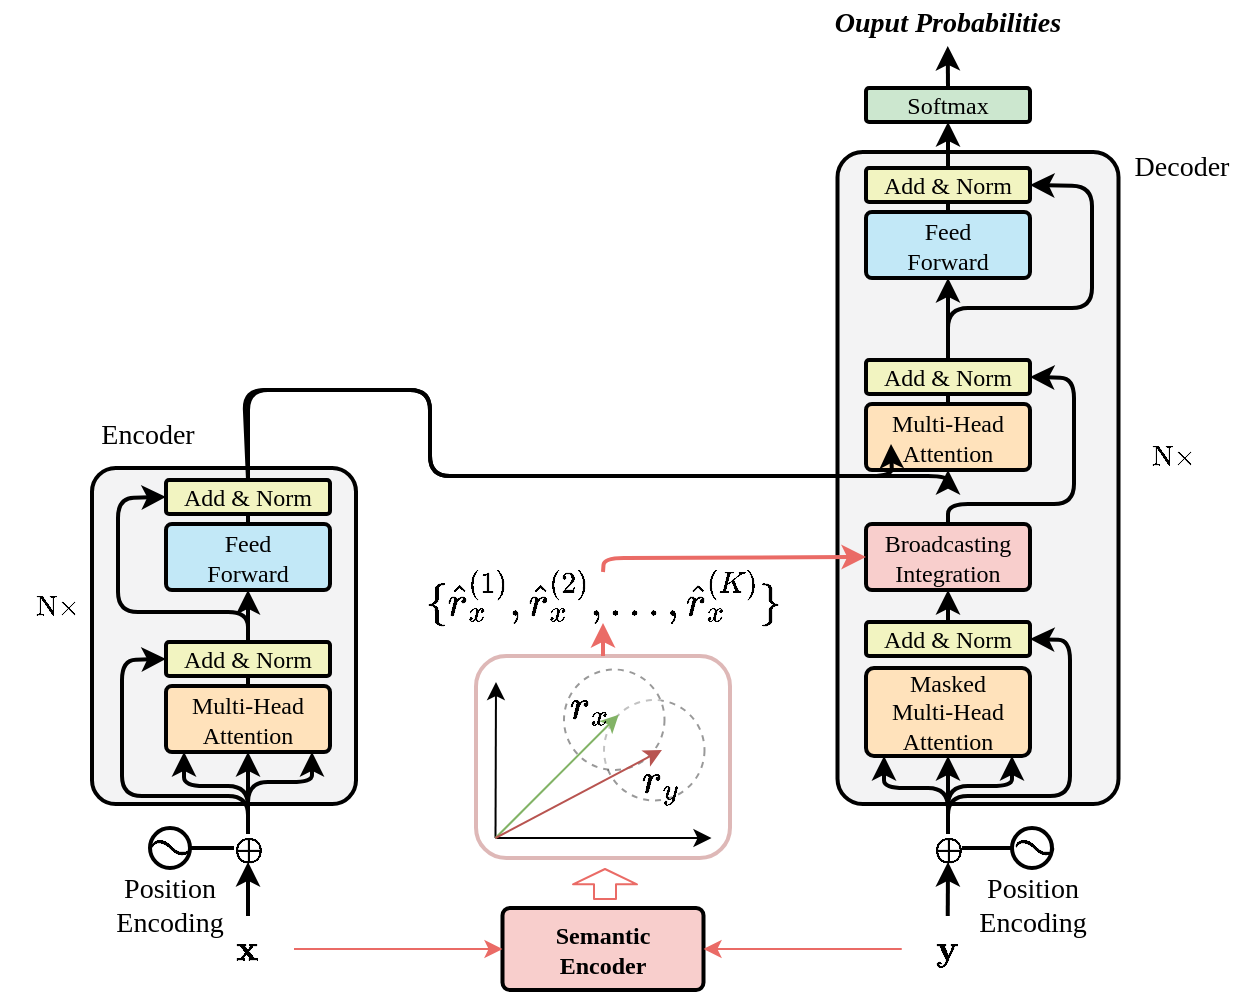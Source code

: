 <mxfile version="14.6.3" type="github">
  <diagram id="fsOf0FjV4G_plv9J03Zy" name="Page-1">
    <mxGraphModel dx="946" dy="-612" grid="0" gridSize="10" guides="1" tooltips="1" connect="1" arrows="1" fold="1" page="1" pageScale="1" pageWidth="827" pageHeight="1169" math="1" shadow="0">
      <root>
        <mxCell id="0" />
        <mxCell id="1" parent="0" />
        <mxCell id="ROoun5k54rdbkdzSo6Rq-1" value="" style="rounded=1;whiteSpace=wrap;html=1;strokeWidth=2;fontSize=11;opacity=40;fillColor=#FFFFFF;strokeColor=#AD4F4C;" parent="1" vertex="1">
          <mxGeometry x="303" y="1708" width="127" height="101" as="geometry" />
        </mxCell>
        <mxCell id="ROoun5k54rdbkdzSo6Rq-2" value="" style="ellipse;whiteSpace=wrap;html=1;aspect=fixed;strokeColor=#000000;strokeWidth=1;fillColor=#FFFFFF;fontSize=11;dashed=1;opacity=40;" parent="1" vertex="1">
          <mxGeometry x="367" y="1730" width="50.25" height="50.25" as="geometry" />
        </mxCell>
        <mxCell id="ROoun5k54rdbkdzSo6Rq-3" value="" style="ellipse;whiteSpace=wrap;html=1;aspect=fixed;strokeColor=#000000;strokeWidth=1;fillColor=#FFFFFF;fontSize=11;dashed=1;opacity=40;" parent="1" vertex="1">
          <mxGeometry x="347" y="1714.75" width="50.25" height="50.25" as="geometry" />
        </mxCell>
        <mxCell id="ROoun5k54rdbkdzSo6Rq-4" value="" style="rounded=1;whiteSpace=wrap;html=1;strokeWidth=2;fillColor=#F3F3F4;arcSize=9;" parent="1" vertex="1">
          <mxGeometry x="483.75" y="1456" width="140.5" height="326" as="geometry" />
        </mxCell>
        <mxCell id="ROoun5k54rdbkdzSo6Rq-5" value="" style="rounded=1;whiteSpace=wrap;html=1;strokeWidth=2;fillColor=#F3F3F4;arcSize=9;" parent="1" vertex="1">
          <mxGeometry x="111" y="1614" width="132" height="168" as="geometry" />
        </mxCell>
        <mxCell id="ROoun5k54rdbkdzSo6Rq-6" value="&lt;font face=&quot;Times New Roman&quot; style=&quot;font-size: 18px&quot;&gt;$$\mathbf{x}$$&lt;/font&gt;" style="rounded=1;whiteSpace=wrap;html=1;strokeWidth=2;arcSize=9;strokeColor=none;" parent="1" vertex="1">
          <mxGeometry x="166" y="1838" width="46" height="33" as="geometry" />
        </mxCell>
        <mxCell id="ROoun5k54rdbkdzSo6Rq-7" value="&lt;font face=&quot;Times New Roman&quot;&gt;Multi-Head&lt;br&gt;Attention&lt;/font&gt;" style="rounded=1;whiteSpace=wrap;html=1;strokeWidth=2;arcSize=9;fillColor=#FFE2BB;" parent="1" vertex="1">
          <mxGeometry x="148" y="1723" width="82" height="33" as="geometry" />
        </mxCell>
        <mxCell id="ROoun5k54rdbkdzSo6Rq-8" value="&lt;font face=&quot;Times New Roman&quot;&gt;Feed&lt;br&gt;Forward&lt;br&gt;&lt;/font&gt;" style="rounded=1;whiteSpace=wrap;html=1;strokeWidth=2;arcSize=9;fillColor=#C2E8F7;" parent="1" vertex="1">
          <mxGeometry x="148" y="1642" width="82" height="33" as="geometry" />
        </mxCell>
        <mxCell id="ROoun5k54rdbkdzSo6Rq-9" value="&lt;font style=&quot;font-size: 14px&quot;&gt;$$\boldsymbol{\oplus}$$&lt;/font&gt;" style="text;html=1;strokeColor=none;fillColor=none;align=center;verticalAlign=middle;whiteSpace=wrap;rounded=0;" parent="1" vertex="1">
          <mxGeometry x="182" y="1797" width="14" height="14" as="geometry" />
        </mxCell>
        <mxCell id="ROoun5k54rdbkdzSo6Rq-10" value="" style="endArrow=classic;html=1;exitX=0.5;exitY=0;exitDx=0;exitDy=0;entryX=0.5;entryY=1;entryDx=0;entryDy=0;strokeWidth=2;" parent="1" source="ROoun5k54rdbkdzSo6Rq-6" target="ROoun5k54rdbkdzSo6Rq-9" edge="1">
          <mxGeometry width="50" height="50" relative="1" as="geometry">
            <mxPoint x="408" y="1760" as="sourcePoint" />
            <mxPoint x="458" y="1710" as="targetPoint" />
          </mxGeometry>
        </mxCell>
        <mxCell id="ROoun5k54rdbkdzSo6Rq-11" value="" style="ellipse;whiteSpace=wrap;html=1;aspect=fixed;strokeWidth=2;fillColor=none;" parent="1" vertex="1">
          <mxGeometry x="140" y="1794" width="20" height="20" as="geometry" />
        </mxCell>
        <mxCell id="ROoun5k54rdbkdzSo6Rq-12" value="&lt;font style=&quot;font-size: 24px&quot;&gt;$$\wr$$&lt;/font&gt;" style="text;html=1;strokeColor=none;align=center;verticalAlign=middle;whiteSpace=wrap;rounded=0;rotation=105;" parent="1" vertex="1">
          <mxGeometry x="131" y="1794" width="40" height="20" as="geometry" />
        </mxCell>
        <mxCell id="ROoun5k54rdbkdzSo6Rq-13" value="" style="endArrow=none;html=1;exitX=1;exitY=0.5;exitDx=0;exitDy=0;entryX=0;entryY=0.5;entryDx=0;entryDy=0;strokeWidth=2;" parent="1" source="ROoun5k54rdbkdzSo6Rq-11" target="ROoun5k54rdbkdzSo6Rq-9" edge="1">
          <mxGeometry width="50" height="50" relative="1" as="geometry">
            <mxPoint x="441" y="1854" as="sourcePoint" />
            <mxPoint x="183" y="1804" as="targetPoint" />
          </mxGeometry>
        </mxCell>
        <mxCell id="ROoun5k54rdbkdzSo6Rq-14" value="&lt;font style=&quot;font-size: 14px&quot; face=&quot;Times New Roman&quot;&gt;Position Encoding&lt;/font&gt;" style="text;html=1;strokeColor=none;fillColor=none;align=center;verticalAlign=middle;whiteSpace=wrap;rounded=0;" parent="1" vertex="1">
          <mxGeometry x="119" y="1823" width="62" height="20" as="geometry" />
        </mxCell>
        <mxCell id="ROoun5k54rdbkdzSo6Rq-17" value="" style="endArrow=classic;html=1;strokeWidth=2;exitX=0.5;exitY=0;exitDx=0;exitDy=0;entryX=0.5;entryY=1;entryDx=0;entryDy=0;" parent="1" source="ROoun5k54rdbkdzSo6Rq-9" target="ROoun5k54rdbkdzSo6Rq-7" edge="1">
          <mxGeometry width="50" height="50" relative="1" as="geometry">
            <mxPoint x="396" y="1829" as="sourcePoint" />
            <mxPoint x="446" y="1779" as="targetPoint" />
          </mxGeometry>
        </mxCell>
        <mxCell id="ROoun5k54rdbkdzSo6Rq-18" value="" style="endArrow=classic;html=1;strokeWidth=2;exitX=0.5;exitY=0;exitDx=0;exitDy=0;entryX=0.89;entryY=1;entryDx=0;entryDy=0;entryPerimeter=0;" parent="1" source="ROoun5k54rdbkdzSo6Rq-9" target="ROoun5k54rdbkdzSo6Rq-7" edge="1">
          <mxGeometry width="50" height="50" relative="1" as="geometry">
            <mxPoint x="361" y="1834" as="sourcePoint" />
            <mxPoint x="411" y="1784" as="targetPoint" />
            <Array as="points">
              <mxPoint x="189" y="1771" />
              <mxPoint x="221" y="1771" />
            </Array>
          </mxGeometry>
        </mxCell>
        <mxCell id="ROoun5k54rdbkdzSo6Rq-19" value="" style="endArrow=classic;html=1;strokeWidth=2;exitX=0.5;exitY=0;exitDx=0;exitDy=0;entryX=0.11;entryY=1;entryDx=0;entryDy=0;entryPerimeter=0;" parent="1" source="ROoun5k54rdbkdzSo6Rq-9" target="ROoun5k54rdbkdzSo6Rq-7" edge="1">
          <mxGeometry width="50" height="50" relative="1" as="geometry">
            <mxPoint x="199" y="1797" as="sourcePoint" />
            <mxPoint x="199" y="1751" as="targetPoint" />
            <Array as="points">
              <mxPoint x="189" y="1773" />
              <mxPoint x="157" y="1773" />
            </Array>
          </mxGeometry>
        </mxCell>
        <mxCell id="ROoun5k54rdbkdzSo6Rq-20" value="" style="endArrow=classic;html=1;strokeWidth=2;exitX=0.5;exitY=0;exitDx=0;exitDy=0;entryX=0;entryY=0.5;entryDx=0;entryDy=0;" parent="1" source="ROoun5k54rdbkdzSo6Rq-9" target="ROoun5k54rdbkdzSo6Rq-22" edge="1">
          <mxGeometry width="50" height="50" relative="1" as="geometry">
            <mxPoint x="204" y="1790" as="sourcePoint" />
            <mxPoint x="411" y="1784" as="targetPoint" />
            <Array as="points">
              <mxPoint x="189" y="1778" />
              <mxPoint x="126" y="1778" />
              <mxPoint x="126" y="1710" />
            </Array>
          </mxGeometry>
        </mxCell>
        <mxCell id="ROoun5k54rdbkdzSo6Rq-21" value="" style="endArrow=classic;html=1;strokeWidth=2;exitX=0.5;exitY=0;exitDx=0;exitDy=0;entryX=0.5;entryY=1;entryDx=0;entryDy=0;" parent="1" source="ROoun5k54rdbkdzSo6Rq-7" target="ROoun5k54rdbkdzSo6Rq-8" edge="1">
          <mxGeometry width="50" height="50" relative="1" as="geometry">
            <mxPoint x="361" y="1834" as="sourcePoint" />
            <mxPoint x="411" y="1784" as="targetPoint" />
          </mxGeometry>
        </mxCell>
        <mxCell id="ROoun5k54rdbkdzSo6Rq-22" value="&lt;font face=&quot;Times New Roman&quot;&gt;Add &amp;amp; Norm&lt;/font&gt;" style="rounded=1;whiteSpace=wrap;html=1;strokeWidth=2;arcSize=9;fillColor=#F2F4C1;" parent="1" vertex="1">
          <mxGeometry x="148" y="1701" width="82" height="17" as="geometry" />
        </mxCell>
        <mxCell id="ROoun5k54rdbkdzSo6Rq-23" value="" style="endArrow=classic;html=1;strokeWidth=2;exitX=0.5;exitY=0;exitDx=0;exitDy=0;entryX=0;entryY=0.5;entryDx=0;entryDy=0;" parent="1" source="ROoun5k54rdbkdzSo6Rq-22" target="ROoun5k54rdbkdzSo6Rq-42" edge="1">
          <mxGeometry width="50" height="50" relative="1" as="geometry">
            <mxPoint x="361" y="1834" as="sourcePoint" />
            <mxPoint x="411" y="1784" as="targetPoint" />
            <Array as="points">
              <mxPoint x="189" y="1686" />
              <mxPoint x="124" y="1686" />
              <mxPoint x="124" y="1629" />
            </Array>
          </mxGeometry>
        </mxCell>
        <mxCell id="ROoun5k54rdbkdzSo6Rq-24" value="&lt;span style=&quot;font-family: &amp;#34;times new roman&amp;#34; ; font-size: 18px&quot;&gt;$$\mathbf{y}$$&lt;/span&gt;" style="rounded=1;whiteSpace=wrap;html=1;strokeWidth=2;arcSize=9;strokeColor=none;" parent="1" vertex="1">
          <mxGeometry x="515.87" y="1838" width="46" height="33" as="geometry" />
        </mxCell>
        <mxCell id="ROoun5k54rdbkdzSo6Rq-25" value="&lt;font face=&quot;Times New Roman&quot;&gt;Masked &lt;br&gt;Multi-Head&lt;br&gt;Attention&lt;/font&gt;" style="rounded=1;whiteSpace=wrap;html=1;strokeWidth=2;arcSize=9;fillColor=#FFE2BB;" parent="1" vertex="1">
          <mxGeometry x="498" y="1714" width="82" height="44" as="geometry" />
        </mxCell>
        <mxCell id="ROoun5k54rdbkdzSo6Rq-26" value="&lt;span style=&quot;font-family: &amp;#34;times new roman&amp;#34;&quot;&gt;Multi-Head&lt;/span&gt;&lt;br style=&quot;font-family: &amp;#34;times new roman&amp;#34;&quot;&gt;&lt;span style=&quot;font-family: &amp;#34;times new roman&amp;#34;&quot;&gt;Attention&lt;/span&gt;&lt;font face=&quot;Times New Roman&quot;&gt;&lt;br&gt;&lt;/font&gt;" style="rounded=1;whiteSpace=wrap;html=1;strokeWidth=2;arcSize=9;fillColor=#FFE2BB;" parent="1" vertex="1">
          <mxGeometry x="498" y="1582" width="82" height="33" as="geometry" />
        </mxCell>
        <mxCell id="ROoun5k54rdbkdzSo6Rq-27" value="&lt;font style=&quot;font-size: 14px&quot;&gt;$$\boldsymbol{\oplus}$$&lt;/font&gt;" style="text;html=1;strokeColor=none;fillColor=none;align=center;verticalAlign=middle;whiteSpace=wrap;rounded=0;" parent="1" vertex="1">
          <mxGeometry x="532" y="1797" width="14" height="14" as="geometry" />
        </mxCell>
        <mxCell id="ROoun5k54rdbkdzSo6Rq-28" value="" style="endArrow=classic;html=1;exitX=0.5;exitY=0;exitDx=0;exitDy=0;entryX=0.5;entryY=1;entryDx=0;entryDy=0;strokeWidth=2;" parent="1" source="ROoun5k54rdbkdzSo6Rq-24" target="ROoun5k54rdbkdzSo6Rq-27" edge="1">
          <mxGeometry width="50" height="50" relative="1" as="geometry">
            <mxPoint x="758" y="1760" as="sourcePoint" />
            <mxPoint x="808" y="1710" as="targetPoint" />
          </mxGeometry>
        </mxCell>
        <mxCell id="ROoun5k54rdbkdzSo6Rq-29" value="" style="ellipse;whiteSpace=wrap;html=1;aspect=fixed;strokeWidth=2;fillColor=none;" parent="1" vertex="1">
          <mxGeometry x="571" y="1794" width="20" height="20" as="geometry" />
        </mxCell>
        <mxCell id="ROoun5k54rdbkdzSo6Rq-30" value="&lt;font style=&quot;font-size: 24px&quot;&gt;$$\wr$$&lt;/font&gt;" style="text;html=1;strokeColor=none;align=center;verticalAlign=middle;whiteSpace=wrap;rounded=0;rotation=105;" parent="1" vertex="1">
          <mxGeometry x="563" y="1794" width="40" height="20" as="geometry" />
        </mxCell>
        <mxCell id="ROoun5k54rdbkdzSo6Rq-31" value="&lt;font style=&quot;font-size: 14px&quot; face=&quot;Times New Roman&quot;&gt;Position Encoding&lt;/font&gt;" style="text;html=1;strokeColor=none;fillColor=none;align=center;verticalAlign=middle;whiteSpace=wrap;rounded=0;" parent="1" vertex="1">
          <mxGeometry x="550.5" y="1823" width="61" height="20" as="geometry" />
        </mxCell>
        <mxCell id="ROoun5k54rdbkdzSo6Rq-34" value="" style="endArrow=classic;html=1;strokeWidth=2;exitX=0.5;exitY=0;exitDx=0;exitDy=0;entryX=0.5;entryY=1;entryDx=0;entryDy=0;" parent="1" source="ROoun5k54rdbkdzSo6Rq-27" target="ROoun5k54rdbkdzSo6Rq-25" edge="1">
          <mxGeometry width="50" height="50" relative="1" as="geometry">
            <mxPoint x="746" y="1829" as="sourcePoint" />
            <mxPoint x="796" y="1779" as="targetPoint" />
          </mxGeometry>
        </mxCell>
        <mxCell id="ROoun5k54rdbkdzSo6Rq-35" value="" style="endArrow=classic;html=1;strokeWidth=2;exitX=0.5;exitY=0;exitDx=0;exitDy=0;entryX=0.89;entryY=1;entryDx=0;entryDy=0;entryPerimeter=0;" parent="1" source="ROoun5k54rdbkdzSo6Rq-27" target="ROoun5k54rdbkdzSo6Rq-25" edge="1">
          <mxGeometry width="50" height="50" relative="1" as="geometry">
            <mxPoint x="711" y="1834" as="sourcePoint" />
            <mxPoint x="761" y="1784" as="targetPoint" />
            <Array as="points">
              <mxPoint x="539" y="1773" />
              <mxPoint x="571" y="1773" />
            </Array>
          </mxGeometry>
        </mxCell>
        <mxCell id="ROoun5k54rdbkdzSo6Rq-36" value="" style="endArrow=classic;html=1;strokeWidth=2;exitX=0.5;exitY=0;exitDx=0;exitDy=0;entryX=0.11;entryY=1;entryDx=0;entryDy=0;entryPerimeter=0;" parent="1" source="ROoun5k54rdbkdzSo6Rq-27" target="ROoun5k54rdbkdzSo6Rq-25" edge="1">
          <mxGeometry width="50" height="50" relative="1" as="geometry">
            <mxPoint x="549" y="1797" as="sourcePoint" />
            <mxPoint x="549" y="1751" as="targetPoint" />
            <Array as="points">
              <mxPoint x="539" y="1774" />
              <mxPoint x="507" y="1774" />
            </Array>
          </mxGeometry>
        </mxCell>
        <mxCell id="ROoun5k54rdbkdzSo6Rq-38" value="" style="endArrow=none;html=1;strokeWidth=2;exitX=1;exitY=0.5;exitDx=0;exitDy=0;entryX=0;entryY=0.5;entryDx=0;entryDy=0;" parent="1" source="ROoun5k54rdbkdzSo6Rq-27" target="ROoun5k54rdbkdzSo6Rq-29" edge="1">
          <mxGeometry width="50" height="50" relative="1" as="geometry">
            <mxPoint x="541" y="1834" as="sourcePoint" />
            <mxPoint x="591" y="1784" as="targetPoint" />
          </mxGeometry>
        </mxCell>
        <mxCell id="ROoun5k54rdbkdzSo6Rq-39" value="&lt;font face=&quot;Times New Roman&quot;&gt;Feed&lt;br&gt;Forward&lt;br&gt;&lt;/font&gt;" style="rounded=1;whiteSpace=wrap;html=1;strokeWidth=2;arcSize=9;fillColor=#C2E8F7;" parent="1" vertex="1">
          <mxGeometry x="498" y="1486" width="82" height="33" as="geometry" />
        </mxCell>
        <mxCell id="ROoun5k54rdbkdzSo6Rq-40" value="" style="endArrow=classic;html=1;strokeWidth=2;entryX=0.5;entryY=1;entryDx=0;entryDy=0;exitX=0.5;exitY=0;exitDx=0;exitDy=0;" parent="1" source="ROoun5k54rdbkdzSo6Rq-26" target="ROoun5k54rdbkdzSo6Rq-39" edge="1">
          <mxGeometry width="50" height="50" relative="1" as="geometry">
            <mxPoint x="549" y="1567" as="sourcePoint" />
            <mxPoint x="549" y="1612" as="targetPoint" />
          </mxGeometry>
        </mxCell>
        <mxCell id="ROoun5k54rdbkdzSo6Rq-41" value="" style="endArrow=classic;html=1;strokeWidth=2;exitX=0.5;exitY=0;exitDx=0;exitDy=0;entryX=0.5;entryY=1;entryDx=0;entryDy=0;" parent="1" source="ROoun5k54rdbkdzSo6Rq-8" target="ROoun5k54rdbkdzSo6Rq-26" edge="1">
          <mxGeometry width="50" height="50" relative="1" as="geometry">
            <mxPoint x="466" y="1750" as="sourcePoint" />
            <mxPoint x="516" y="1700" as="targetPoint" />
            <Array as="points">
              <mxPoint x="189" y="1575" />
              <mxPoint x="280" y="1575" />
              <mxPoint x="280" y="1618" />
              <mxPoint x="539" y="1618" />
            </Array>
          </mxGeometry>
        </mxCell>
        <mxCell id="ROoun5k54rdbkdzSo6Rq-42" value="&lt;font face=&quot;Times New Roman&quot;&gt;Add &amp;amp; Norm&lt;/font&gt;" style="rounded=1;whiteSpace=wrap;html=1;strokeWidth=2;arcSize=9;fillColor=#F2F4C1;" parent="1" vertex="1">
          <mxGeometry x="148" y="1620" width="82" height="17" as="geometry" />
        </mxCell>
        <mxCell id="ROoun5k54rdbkdzSo6Rq-43" value="" style="endArrow=classic;html=1;strokeWidth=2;exitX=0.5;exitY=0;exitDx=0;exitDy=0;entryX=1;entryY=0.5;entryDx=0;entryDy=0;" parent="1" source="ROoun5k54rdbkdzSo6Rq-27" target="ROoun5k54rdbkdzSo6Rq-45" edge="1">
          <mxGeometry width="50" height="50" relative="1" as="geometry">
            <mxPoint x="567" y="1750" as="sourcePoint" />
            <mxPoint x="617" y="1700" as="targetPoint" />
            <Array as="points">
              <mxPoint x="539" y="1778" />
              <mxPoint x="600" y="1778" />
              <mxPoint x="600" y="1700" />
            </Array>
          </mxGeometry>
        </mxCell>
        <mxCell id="ROoun5k54rdbkdzSo6Rq-44" value="" style="endArrow=classic;html=1;strokeWidth=2;exitX=0.5;exitY=0;exitDx=0;exitDy=0;entryX=1;entryY=0.5;entryDx=0;entryDy=0;" parent="1" source="ROoun5k54rdbkdzSo6Rq-59" target="ROoun5k54rdbkdzSo6Rq-54" edge="1">
          <mxGeometry width="50" height="50" relative="1" as="geometry">
            <mxPoint x="539" y="1654" as="sourcePoint" />
            <mxPoint x="617" y="1657" as="targetPoint" />
            <Array as="points">
              <mxPoint x="539" y="1632" />
              <mxPoint x="602" y="1632" />
              <mxPoint x="602" y="1569" />
            </Array>
          </mxGeometry>
        </mxCell>
        <mxCell id="ROoun5k54rdbkdzSo6Rq-45" value="&lt;font face=&quot;Times New Roman&quot;&gt;Add &amp;amp; Norm&lt;/font&gt;" style="rounded=1;whiteSpace=wrap;html=1;strokeWidth=2;arcSize=9;fillColor=#F2F4C1;" parent="1" vertex="1">
          <mxGeometry x="498" y="1691" width="82" height="17" as="geometry" />
        </mxCell>
        <mxCell id="ROoun5k54rdbkdzSo6Rq-46" value="" style="endArrow=classic;html=1;strokeWidth=2;exitX=0.5;exitY=0;exitDx=0;exitDy=0;entryX=1;entryY=0.5;entryDx=0;entryDy=0;" parent="1" source="ROoun5k54rdbkdzSo6Rq-26" target="ROoun5k54rdbkdzSo6Rq-51" edge="1">
          <mxGeometry width="50" height="50" relative="1" as="geometry">
            <mxPoint x="567" y="1707" as="sourcePoint" />
            <mxPoint x="580" y="1468" as="targetPoint" />
            <Array as="points">
              <mxPoint x="539" y="1534" />
              <mxPoint x="611" y="1534" />
              <mxPoint x="611" y="1473" />
            </Array>
          </mxGeometry>
        </mxCell>
        <mxCell id="ROoun5k54rdbkdzSo6Rq-48" value="&lt;font face=&quot;Times New Roman&quot;&gt;Softmax&lt;/font&gt;" style="rounded=1;whiteSpace=wrap;html=1;strokeWidth=2;arcSize=9;fillColor=#CCE7CF;" parent="1" vertex="1">
          <mxGeometry x="498" y="1424" width="82" height="17" as="geometry" />
        </mxCell>
        <mxCell id="ROoun5k54rdbkdzSo6Rq-49" value="&lt;font style=&quot;font-size: 14px&quot; face=&quot;Times New Roman&quot;&gt;&lt;i&gt;&lt;b&gt;Ouput Probabilities&lt;/b&gt;&lt;/i&gt;&lt;/font&gt;" style="text;html=1;strokeColor=none;fillColor=none;align=center;verticalAlign=middle;whiteSpace=wrap;rounded=0;" parent="1" vertex="1">
          <mxGeometry x="475.74" y="1380" width="126.26" height="23" as="geometry" />
        </mxCell>
        <mxCell id="ROoun5k54rdbkdzSo6Rq-50" value="" style="endArrow=classic;html=1;strokeWidth=2;entryX=0.5;entryY=1;entryDx=0;entryDy=0;exitX=0.5;exitY=0;exitDx=0;exitDy=0;" parent="1" source="ROoun5k54rdbkdzSo6Rq-39" target="ROoun5k54rdbkdzSo6Rq-48" edge="1">
          <mxGeometry width="50" height="50" relative="1" as="geometry">
            <mxPoint x="567" y="1651" as="sourcePoint" />
            <mxPoint x="539" y="1436" as="targetPoint" />
          </mxGeometry>
        </mxCell>
        <mxCell id="ROoun5k54rdbkdzSo6Rq-51" value="&lt;font face=&quot;Times New Roman&quot;&gt;Add &amp;amp; Norm&lt;/font&gt;" style="rounded=1;whiteSpace=wrap;html=1;strokeWidth=2;arcSize=9;fillColor=#F2F4C1;" parent="1" vertex="1">
          <mxGeometry x="498" y="1464" width="82" height="17" as="geometry" />
        </mxCell>
        <mxCell id="ROoun5k54rdbkdzSo6Rq-53" value="" style="endArrow=classic;html=1;strokeWidth=2;entryX=0.5;entryY=1;entryDx=0;entryDy=0;exitX=0.5;exitY=0;exitDx=0;exitDy=0;" parent="1" source="ROoun5k54rdbkdzSo6Rq-48" target="ROoun5k54rdbkdzSo6Rq-49" edge="1">
          <mxGeometry width="50" height="50" relative="1" as="geometry">
            <mxPoint x="539" y="1382" as="sourcePoint" />
            <mxPoint x="617" y="1557" as="targetPoint" />
          </mxGeometry>
        </mxCell>
        <mxCell id="ROoun5k54rdbkdzSo6Rq-54" value="&lt;font face=&quot;Times New Roman&quot;&gt;Add &amp;amp; Norm&lt;/font&gt;" style="rounded=1;whiteSpace=wrap;html=1;strokeWidth=2;arcSize=9;fillColor=#F2F4C1;" parent="1" vertex="1">
          <mxGeometry x="498" y="1560" width="82" height="17" as="geometry" />
        </mxCell>
        <mxCell id="ROoun5k54rdbkdzSo6Rq-55" value="$${\rm N}\times$$" style="text;html=1;strokeColor=none;fillColor=none;align=center;verticalAlign=middle;whiteSpace=wrap;rounded=0;" parent="1" vertex="1">
          <mxGeometry x="74" y="1672.5" width="40" height="20" as="geometry" />
        </mxCell>
        <mxCell id="ROoun5k54rdbkdzSo6Rq-56" value="$${\rm N}\times$$" style="text;html=1;strokeColor=none;fillColor=none;align=center;verticalAlign=middle;whiteSpace=wrap;rounded=0;" parent="1" vertex="1">
          <mxGeometry x="632" y="1598" width="40" height="20" as="geometry" />
        </mxCell>
        <mxCell id="ROoun5k54rdbkdzSo6Rq-57" value="&lt;font style=&quot;font-size: 14px&quot; face=&quot;Times New Roman&quot;&gt;Encoder&lt;/font&gt;" style="text;html=1;strokeColor=none;fillColor=none;align=center;verticalAlign=middle;whiteSpace=wrap;rounded=0;" parent="1" vertex="1">
          <mxGeometry x="111" y="1588" width="56" height="20" as="geometry" />
        </mxCell>
        <mxCell id="ROoun5k54rdbkdzSo6Rq-58" value="&lt;font style=&quot;font-size: 14px&quot; face=&quot;Times New Roman&quot;&gt;Decoder&lt;/font&gt;" style="text;html=1;strokeColor=none;fillColor=none;align=center;verticalAlign=middle;whiteSpace=wrap;rounded=0;" parent="1" vertex="1">
          <mxGeometry x="628" y="1454" width="56" height="20" as="geometry" />
        </mxCell>
        <mxCell id="ROoun5k54rdbkdzSo6Rq-59" value="&lt;font face=&quot;times new roman&quot;&gt;Broadcasting&lt;/font&gt;&lt;br style=&quot;font-family: &amp;#34;times new roman&amp;#34;&quot;&gt;&lt;font face=&quot;times new roman&quot;&gt;Integration&lt;/font&gt;" style="rounded=1;whiteSpace=wrap;html=1;strokeWidth=2;arcSize=9;fillColor=#F8CECC;" parent="1" vertex="1">
          <mxGeometry x="498" y="1642" width="82" height="33" as="geometry" />
        </mxCell>
        <mxCell id="ROoun5k54rdbkdzSo6Rq-60" value="" style="endArrow=classic;html=1;strokeWidth=2;entryX=0.5;entryY=1;entryDx=0;entryDy=0;exitX=0.5;exitY=0;exitDx=0;exitDy=0;" parent="1" source="ROoun5k54rdbkdzSo6Rq-45" target="ROoun5k54rdbkdzSo6Rq-59" edge="1">
          <mxGeometry width="50" height="50" relative="1" as="geometry">
            <mxPoint x="549" y="1391" as="sourcePoint" />
            <mxPoint x="549.01" y="1370" as="targetPoint" />
          </mxGeometry>
        </mxCell>
        <mxCell id="ROoun5k54rdbkdzSo6Rq-61" value="&lt;font style=&quot;font-size: 12px&quot;&gt;&lt;b&gt;&lt;font face=&quot;Times New Roman&quot;&gt;Semantic&lt;/font&gt;&lt;br style=&quot;font-family: &amp;#34;times new roman&amp;#34;&quot;&gt;&lt;font face=&quot;Times New Roman&quot;&gt;Encoder&lt;/font&gt;&lt;/b&gt;&lt;/font&gt;" style="rounded=1;whiteSpace=wrap;html=1;strokeWidth=2;arcSize=9;fillColor=#F8CECC;" parent="1" vertex="1">
          <mxGeometry x="316.25" y="1834" width="100.5" height="41" as="geometry" />
        </mxCell>
        <mxCell id="ROoun5k54rdbkdzSo6Rq-62" value="" style="endArrow=classic;html=1;strokeWidth=2;entryX=0.25;entryY=1;entryDx=0;entryDy=0;exitX=0.5;exitY=0;exitDx=0;exitDy=0;" parent="1" source="ROoun5k54rdbkdzSo6Rq-42" edge="1">
          <mxGeometry width="50" height="50" relative="1" as="geometry">
            <mxPoint x="187.0" y="1596" as="sourcePoint" />
            <mxPoint x="510.5" y="1602" as="targetPoint" />
            <Array as="points">
              <mxPoint x="187" y="1575" />
              <mxPoint x="280" y="1575" />
              <mxPoint x="280" y="1618" />
              <mxPoint x="511" y="1618" />
            </Array>
          </mxGeometry>
        </mxCell>
        <mxCell id="ROoun5k54rdbkdzSo6Rq-63" value="" style="endArrow=classic;html=1;fontSize=11;" parent="1" edge="1">
          <mxGeometry width="50" height="50" relative="1" as="geometry">
            <mxPoint x="312.75" y="1799" as="sourcePoint" />
            <mxPoint x="420.75" y="1799" as="targetPoint" />
          </mxGeometry>
        </mxCell>
        <mxCell id="ROoun5k54rdbkdzSo6Rq-64" value="" style="endArrow=classic;html=1;fontSize=11;" parent="1" edge="1">
          <mxGeometry width="50" height="50" relative="1" as="geometry">
            <mxPoint x="312.75" y="1799" as="sourcePoint" />
            <mxPoint x="313" y="1721" as="targetPoint" />
          </mxGeometry>
        </mxCell>
        <mxCell id="ROoun5k54rdbkdzSo6Rq-65" value="" style="endArrow=classic;html=1;fontSize=11;fillColor=#d5e8d4;strokeColor=#82b366;entryX=0;entryY=0;entryDx=0;entryDy=0;" parent="1" target="ROoun5k54rdbkdzSo6Rq-2" edge="1">
          <mxGeometry width="50" height="50" relative="1" as="geometry">
            <mxPoint x="312.75" y="1799" as="sourcePoint" />
            <mxPoint x="367" y="1758" as="targetPoint" />
          </mxGeometry>
        </mxCell>
        <mxCell id="ROoun5k54rdbkdzSo6Rq-66" value="" style="endArrow=classic;html=1;fontSize=11;fillColor=#f8cecc;strokeColor=#B85450;" parent="1" edge="1">
          <mxGeometry width="50" height="50" relative="1" as="geometry">
            <mxPoint x="312.75" y="1799" as="sourcePoint" />
            <mxPoint x="396" y="1755" as="targetPoint" />
          </mxGeometry>
        </mxCell>
        <mxCell id="ROoun5k54rdbkdzSo6Rq-69" value="&lt;font style=&quot;font-size: 18px&quot;&gt;$$r_x$$&lt;/font&gt;" style="text;html=1;strokeColor=none;fillColor=none;align=center;verticalAlign=middle;whiteSpace=wrap;rounded=0;dashed=1;fontSize=11;opacity=40;" parent="1" vertex="1">
          <mxGeometry x="339.76" y="1724" width="40" height="20" as="geometry" />
        </mxCell>
        <mxCell id="ROoun5k54rdbkdzSo6Rq-70" value="&lt;font style=&quot;font-size: 18px&quot;&gt;$$r_y$$&lt;/font&gt;" style="text;html=1;strokeColor=none;fillColor=none;align=center;verticalAlign=middle;whiteSpace=wrap;rounded=0;dashed=1;fontSize=11;opacity=40;" parent="1" vertex="1">
          <mxGeometry x="375" y="1760.5" width="40" height="20" as="geometry" />
        </mxCell>
        <mxCell id="ROoun5k54rdbkdzSo6Rq-71" value="&lt;font style=&quot;font-size: 18px&quot;&gt;$$\{\hat{r}_x^{(1)},\hat{r}_x^{(2)}&lt;br&gt;,...,\hat{r}_x^{(K)}&lt;br&gt;\}$$&lt;/font&gt;" style="text;html=1;strokeColor=none;fillColor=none;align=center;verticalAlign=middle;whiteSpace=wrap;rounded=0;fontSize=11;opacity=40;" parent="1" vertex="1">
          <mxGeometry x="305.25" y="1666" width="122.5" height="25.5" as="geometry" />
        </mxCell>
        <mxCell id="ROoun5k54rdbkdzSo6Rq-72" value="" style="endArrow=classic;html=1;strokeColor=#EA6B66;strokeWidth=1;fontSize=11;exitX=1;exitY=0.5;exitDx=0;exitDy=0;entryX=0;entryY=0.5;entryDx=0;entryDy=0;" parent="1" source="ROoun5k54rdbkdzSo6Rq-6" target="ROoun5k54rdbkdzSo6Rq-61" edge="1">
          <mxGeometry width="50" height="50" relative="1" as="geometry">
            <mxPoint x="433" y="1894" as="sourcePoint" />
            <mxPoint x="483" y="1844" as="targetPoint" />
          </mxGeometry>
        </mxCell>
        <mxCell id="ROoun5k54rdbkdzSo6Rq-73" value="" style="endArrow=classic;html=1;strokeColor=#EA6B66;strokeWidth=1;fontSize=11;exitX=0;exitY=0.5;exitDx=0;exitDy=0;entryX=1;entryY=0.5;entryDx=0;entryDy=0;" parent="1" source="ROoun5k54rdbkdzSo6Rq-24" target="ROoun5k54rdbkdzSo6Rq-61" edge="1">
          <mxGeometry width="50" height="50" relative="1" as="geometry">
            <mxPoint x="240" y="1864.5" as="sourcePoint" />
            <mxPoint x="462" y="1865" as="targetPoint" />
          </mxGeometry>
        </mxCell>
        <mxCell id="ROoun5k54rdbkdzSo6Rq-74" value="" style="shape=flexArrow;endArrow=classic;html=1;strokeColor=#EA6B66;strokeWidth=1;fontSize=11;width=11;endWidth=20;endSize=2.229;" parent="1" edge="1">
          <mxGeometry width="50" height="50" relative="1" as="geometry">
            <mxPoint x="367.5" y="1830" as="sourcePoint" />
            <mxPoint x="367.5" y="1814" as="targetPoint" />
          </mxGeometry>
        </mxCell>
        <mxCell id="ROoun5k54rdbkdzSo6Rq-76" value="" style="endArrow=classic;html=1;strokeWidth=2;fontSize=11;exitX=0.5;exitY=0;exitDx=0;exitDy=0;entryX=0.5;entryY=1;entryDx=0;entryDy=0;strokeColor=#EA6B66;" parent="1" source="ROoun5k54rdbkdzSo6Rq-1" target="ROoun5k54rdbkdzSo6Rq-71" edge="1">
          <mxGeometry width="50" height="50" relative="1" as="geometry">
            <mxPoint x="366.5" y="1703" as="sourcePoint" />
            <mxPoint x="366.5" y="1686" as="targetPoint" />
          </mxGeometry>
        </mxCell>
        <mxCell id="ROoun5k54rdbkdzSo6Rq-80" value="" style="endArrow=classic;html=1;strokeWidth=2;fontSize=11;exitX=0.5;exitY=0;exitDx=0;exitDy=0;entryX=0;entryY=0.5;entryDx=0;entryDy=0;strokeColor=#EA6B66;" parent="1" source="ROoun5k54rdbkdzSo6Rq-71" target="ROoun5k54rdbkdzSo6Rq-59" edge="1">
          <mxGeometry width="50" height="50" relative="1" as="geometry">
            <mxPoint x="376.5" y="1718" as="sourcePoint" />
            <mxPoint x="376.5" y="1702.5" as="targetPoint" />
            <Array as="points">
              <mxPoint x="367" y="1659" />
            </Array>
          </mxGeometry>
        </mxCell>
      </root>
    </mxGraphModel>
  </diagram>
</mxfile>
